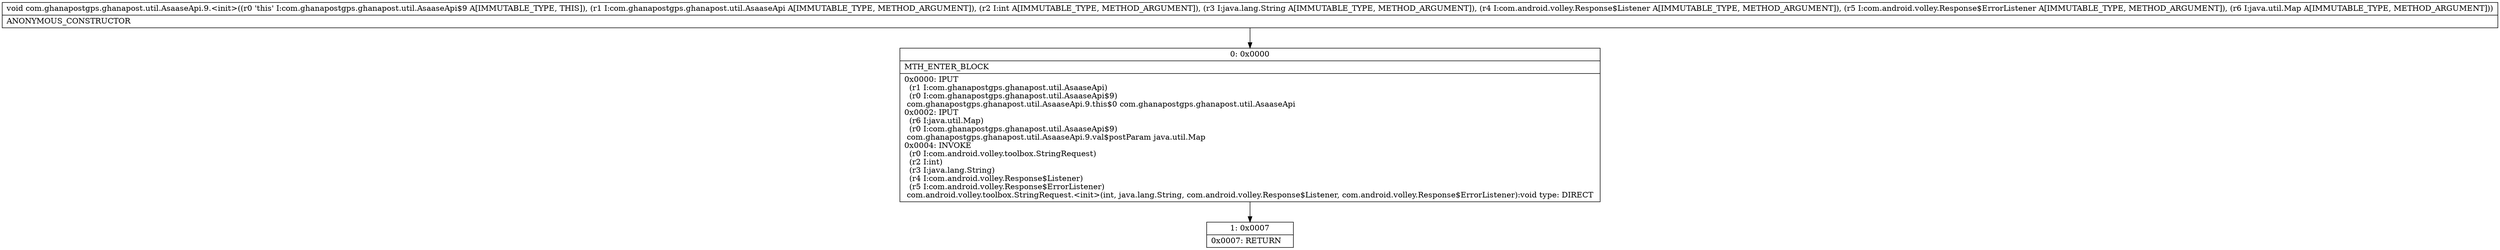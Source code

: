 digraph "CFG forcom.ghanapostgps.ghanapost.util.AsaaseApi.9.\<init\>(Lcom\/ghanapostgps\/ghanapost\/util\/AsaaseApi;ILjava\/lang\/String;Lcom\/android\/volley\/Response$Listener;Lcom\/android\/volley\/Response$ErrorListener;Ljava\/util\/Map;)V" {
Node_0 [shape=record,label="{0\:\ 0x0000|MTH_ENTER_BLOCK\l|0x0000: IPUT  \l  (r1 I:com.ghanapostgps.ghanapost.util.AsaaseApi)\l  (r0 I:com.ghanapostgps.ghanapost.util.AsaaseApi$9)\l com.ghanapostgps.ghanapost.util.AsaaseApi.9.this$0 com.ghanapostgps.ghanapost.util.AsaaseApi \l0x0002: IPUT  \l  (r6 I:java.util.Map)\l  (r0 I:com.ghanapostgps.ghanapost.util.AsaaseApi$9)\l com.ghanapostgps.ghanapost.util.AsaaseApi.9.val$postParam java.util.Map \l0x0004: INVOKE  \l  (r0 I:com.android.volley.toolbox.StringRequest)\l  (r2 I:int)\l  (r3 I:java.lang.String)\l  (r4 I:com.android.volley.Response$Listener)\l  (r5 I:com.android.volley.Response$ErrorListener)\l com.android.volley.toolbox.StringRequest.\<init\>(int, java.lang.String, com.android.volley.Response$Listener, com.android.volley.Response$ErrorListener):void type: DIRECT \l}"];
Node_1 [shape=record,label="{1\:\ 0x0007|0x0007: RETURN   \l}"];
MethodNode[shape=record,label="{void com.ghanapostgps.ghanapost.util.AsaaseApi.9.\<init\>((r0 'this' I:com.ghanapostgps.ghanapost.util.AsaaseApi$9 A[IMMUTABLE_TYPE, THIS]), (r1 I:com.ghanapostgps.ghanapost.util.AsaaseApi A[IMMUTABLE_TYPE, METHOD_ARGUMENT]), (r2 I:int A[IMMUTABLE_TYPE, METHOD_ARGUMENT]), (r3 I:java.lang.String A[IMMUTABLE_TYPE, METHOD_ARGUMENT]), (r4 I:com.android.volley.Response$Listener A[IMMUTABLE_TYPE, METHOD_ARGUMENT]), (r5 I:com.android.volley.Response$ErrorListener A[IMMUTABLE_TYPE, METHOD_ARGUMENT]), (r6 I:java.util.Map A[IMMUTABLE_TYPE, METHOD_ARGUMENT]))  | ANONYMOUS_CONSTRUCTOR\l}"];
MethodNode -> Node_0;
Node_0 -> Node_1;
}

